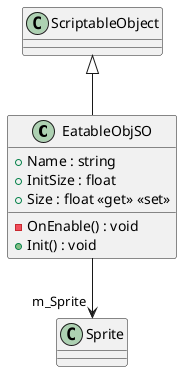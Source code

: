 @startuml
class EatableObjSO {
    + Name : string
    + InitSize : float
    + Size : float <<get>> <<set>>
    - OnEnable() : void
    + Init() : void
}
ScriptableObject <|-- EatableObjSO
EatableObjSO --> "m_Sprite" Sprite
@enduml
